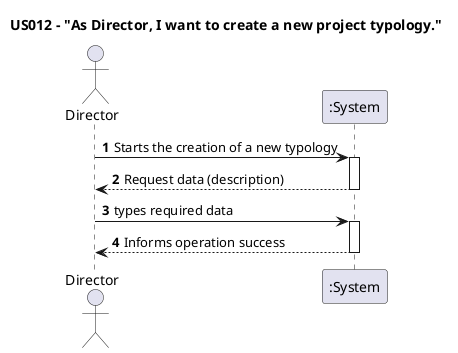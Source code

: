 @startuml

title US012 - "As Director, I want to create a new project typology."

autoactivate on
autonumber

actor "Director" as Director
participant ":System" as System

Director -> System: Starts the creation of a new typology
return Request data (description)
Director -> System: types required data
return Informs operation success

@enduml
